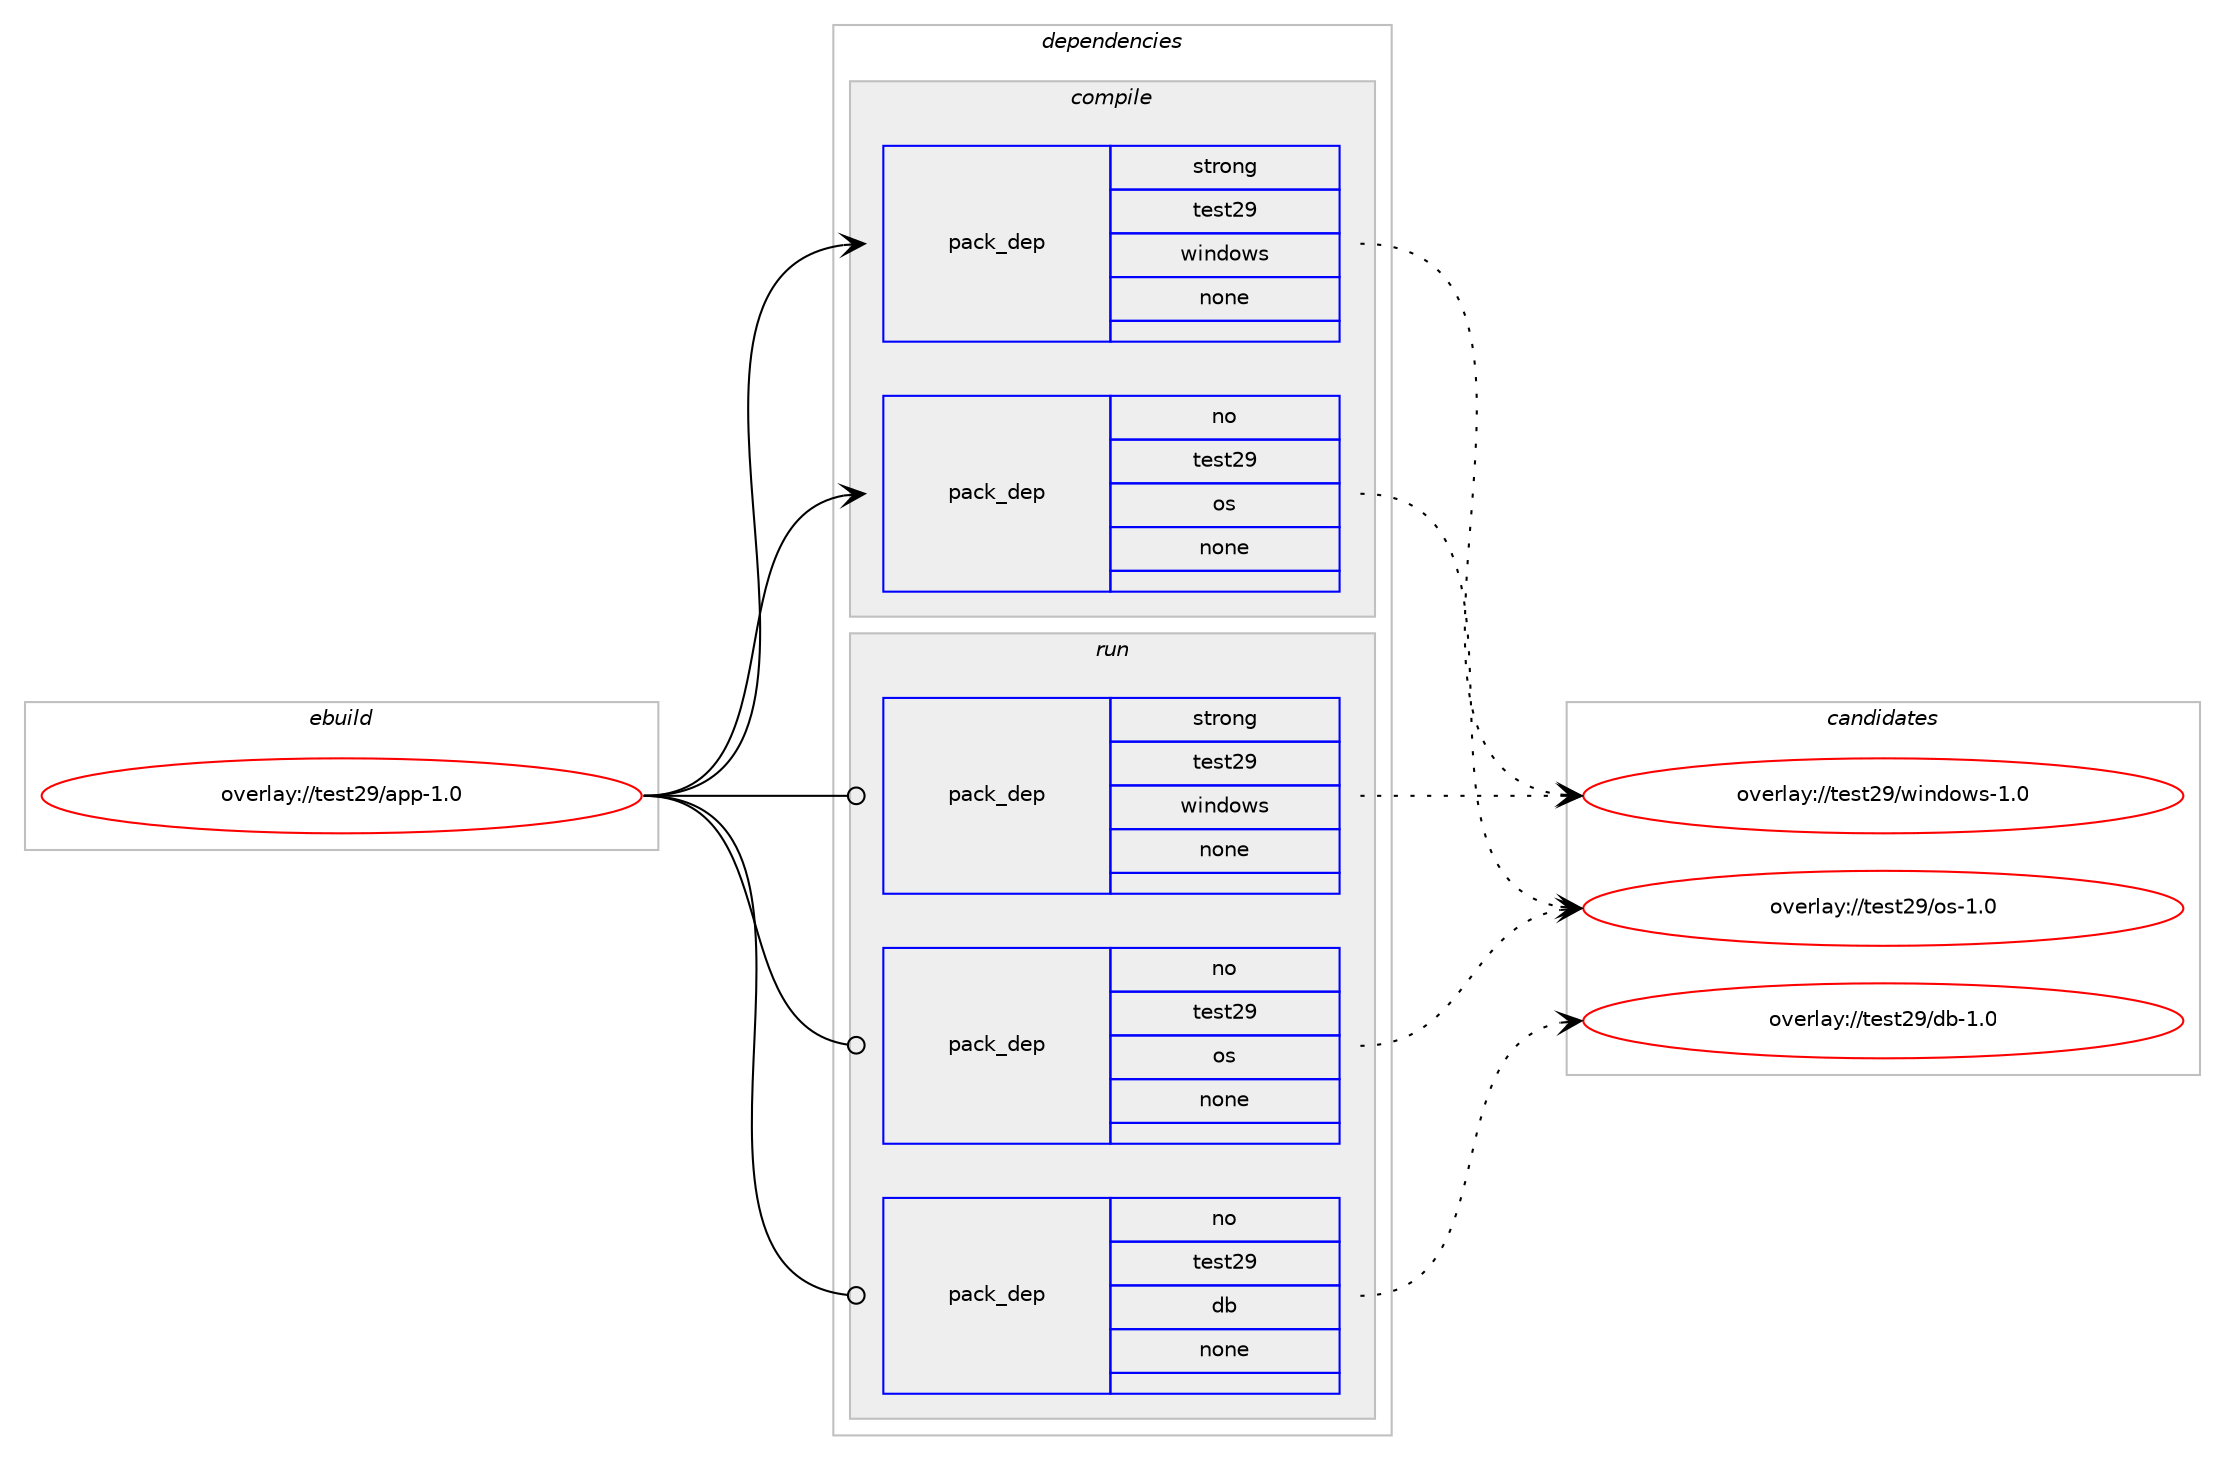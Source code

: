 digraph prolog {

# *************
# Graph options
# *************

newrank=true;
concentrate=true;
compound=true;
graph [rankdir=LR,fontname=Helvetica,fontsize=10,ranksep=1.5];#, ranksep=2.5, nodesep=0.2];
edge  [arrowhead=vee];
node  [fontname=Helvetica,fontsize=10];

# **********
# The ebuild
# **********

subgraph cluster_leftcol {
color=gray;
rank=same;
label=<<i>ebuild</i>>;
id [label="overlay://test29/app-1.0", color=red, width=4, href="../test29/app-1.0.svg"];
}

# ****************
# The dependencies
# ****************

subgraph cluster_midcol {
color=gray;
label=<<i>dependencies</i>>;
subgraph cluster_compile {
fillcolor="#eeeeee";
style=filled;
label=<<i>compile</i>>;
subgraph pack37 {
dependency40 [label=<<TABLE BORDER="0" CELLBORDER="1" CELLSPACING="0" CELLPADDING="4" WIDTH="220"><TR><TD ROWSPAN="6" CELLPADDING="30">pack_dep</TD></TR><TR><TD WIDTH="110">no</TD></TR><TR><TD>test29</TD></TR><TR><TD>os</TD></TR><TR><TD>none</TD></TR><TR><TD></TD></TR></TABLE>>, shape=none, color=blue];
}
id:e -> dependency40:w [weight=20,style="solid",arrowhead="vee"];
subgraph pack38 {
dependency41 [label=<<TABLE BORDER="0" CELLBORDER="1" CELLSPACING="0" CELLPADDING="4" WIDTH="220"><TR><TD ROWSPAN="6" CELLPADDING="30">pack_dep</TD></TR><TR><TD WIDTH="110">strong</TD></TR><TR><TD>test29</TD></TR><TR><TD>windows</TD></TR><TR><TD>none</TD></TR><TR><TD></TD></TR></TABLE>>, shape=none, color=blue];
}
id:e -> dependency41:w [weight=20,style="solid",arrowhead="vee"];
}
subgraph cluster_compileandrun {
fillcolor="#eeeeee";
style=filled;
label=<<i>compile and run</i>>;
}
subgraph cluster_run {
fillcolor="#eeeeee";
style=filled;
label=<<i>run</i>>;
subgraph pack39 {
dependency42 [label=<<TABLE BORDER="0" CELLBORDER="1" CELLSPACING="0" CELLPADDING="4" WIDTH="220"><TR><TD ROWSPAN="6" CELLPADDING="30">pack_dep</TD></TR><TR><TD WIDTH="110">no</TD></TR><TR><TD>test29</TD></TR><TR><TD>db</TD></TR><TR><TD>none</TD></TR><TR><TD></TD></TR></TABLE>>, shape=none, color=blue];
}
id:e -> dependency42:w [weight=20,style="solid",arrowhead="odot"];
subgraph pack40 {
dependency43 [label=<<TABLE BORDER="0" CELLBORDER="1" CELLSPACING="0" CELLPADDING="4" WIDTH="220"><TR><TD ROWSPAN="6" CELLPADDING="30">pack_dep</TD></TR><TR><TD WIDTH="110">no</TD></TR><TR><TD>test29</TD></TR><TR><TD>os</TD></TR><TR><TD>none</TD></TR><TR><TD></TD></TR></TABLE>>, shape=none, color=blue];
}
id:e -> dependency43:w [weight=20,style="solid",arrowhead="odot"];
subgraph pack41 {
dependency44 [label=<<TABLE BORDER="0" CELLBORDER="1" CELLSPACING="0" CELLPADDING="4" WIDTH="220"><TR><TD ROWSPAN="6" CELLPADDING="30">pack_dep</TD></TR><TR><TD WIDTH="110">strong</TD></TR><TR><TD>test29</TD></TR><TR><TD>windows</TD></TR><TR><TD>none</TD></TR><TR><TD></TD></TR></TABLE>>, shape=none, color=blue];
}
id:e -> dependency44:w [weight=20,style="solid",arrowhead="odot"];
}
}

# **************
# The candidates
# **************

subgraph cluster_choices {
rank=same;
color=gray;
label=<<i>candidates</i>>;

subgraph choice37 {
color=black;
nodesep=1;
choiceoverlay11610111511650574711111545494648 [label="overlay://test29/os-1.0", color=red, width=4,href="../test29/os-1.0.svg"];
dependency40:e -> choiceoverlay11610111511650574711111545494648:w [style=dotted,weight="100"];
}
subgraph choice38 {
color=black;
nodesep=1;
choiceoverlay11610111511650574711910511010011111911545494648 [label="overlay://test29/windows-1.0", color=red, width=4,href="../test29/windows-1.0.svg"];
dependency41:e -> choiceoverlay11610111511650574711910511010011111911545494648:w [style=dotted,weight="100"];
}
subgraph choice39 {
color=black;
nodesep=1;
choiceoverlay1161011151165057471009845494648 [label="overlay://test29/db-1.0", color=red, width=4,href="../test29/db-1.0.svg"];
dependency42:e -> choiceoverlay1161011151165057471009845494648:w [style=dotted,weight="100"];
}
subgraph choice40 {
color=black;
nodesep=1;
choiceoverlay11610111511650574711111545494648 [label="overlay://test29/os-1.0", color=red, width=4,href="../test29/os-1.0.svg"];
dependency43:e -> choiceoverlay11610111511650574711111545494648:w [style=dotted,weight="100"];
}
subgraph choice41 {
color=black;
nodesep=1;
choiceoverlay11610111511650574711910511010011111911545494648 [label="overlay://test29/windows-1.0", color=red, width=4,href="../test29/windows-1.0.svg"];
dependency44:e -> choiceoverlay11610111511650574711910511010011111911545494648:w [style=dotted,weight="100"];
}
}

}
